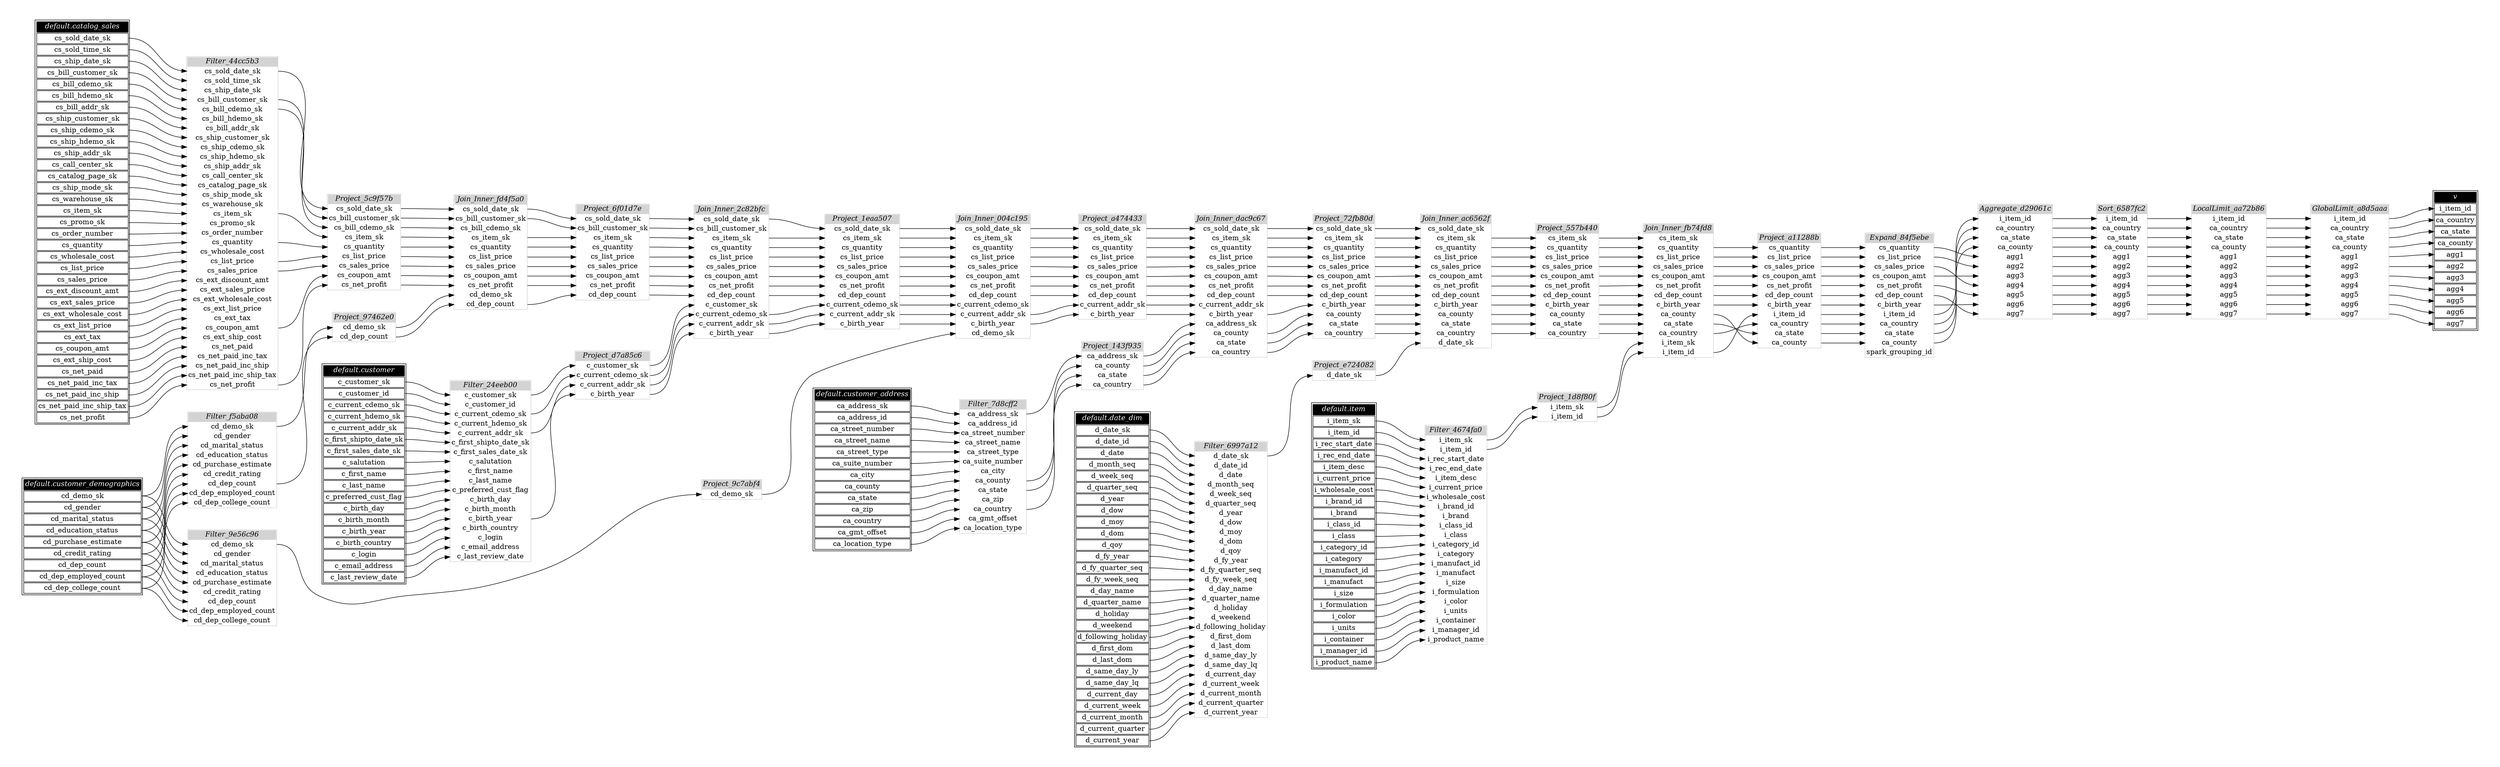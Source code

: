 // Automatically generated by TPCDSFlowTestSuite


digraph {
  graph [pad="0.5" nodesep="0.5" ranksep="1" fontname="Helvetica" rankdir=LR];
  node [shape=plaintext]

  
"Aggregate_d29061c" [label=<
<table color="lightgray" border="1" cellborder="0" cellspacing="0">
  <tr><td bgcolor="lightgray" port="nodeName"><i>Aggregate_d29061c</i></td></tr>
  <tr><td port="0">i_item_id</td></tr>
<tr><td port="1">ca_country</td></tr>
<tr><td port="2">ca_state</td></tr>
<tr><td port="3">ca_county</td></tr>
<tr><td port="4">agg1</td></tr>
<tr><td port="5">agg2</td></tr>
<tr><td port="6">agg3</td></tr>
<tr><td port="7">agg4</td></tr>
<tr><td port="8">agg5</td></tr>
<tr><td port="9">agg6</td></tr>
<tr><td port="10">agg7</td></tr>
</table>>];
     

"Expand_84f5ebe" [label=<
<table color="lightgray" border="1" cellborder="0" cellspacing="0">
  <tr><td bgcolor="lightgray" port="nodeName"><i>Expand_84f5ebe</i></td></tr>
  <tr><td port="0">cs_quantity</td></tr>
<tr><td port="1">cs_list_price</td></tr>
<tr><td port="2">cs_sales_price</td></tr>
<tr><td port="3">cs_coupon_amt</td></tr>
<tr><td port="4">cs_net_profit</td></tr>
<tr><td port="5">cd_dep_count</td></tr>
<tr><td port="6">c_birth_year</td></tr>
<tr><td port="7">i_item_id</td></tr>
<tr><td port="8">ca_country</td></tr>
<tr><td port="9">ca_state</td></tr>
<tr><td port="10">ca_county</td></tr>
<tr><td port="11">spark_grouping_id</td></tr>
</table>>];
     

"Filter_24eeb00" [label=<
<table color="lightgray" border="1" cellborder="0" cellspacing="0">
  <tr><td bgcolor="lightgray" port="nodeName"><i>Filter_24eeb00</i></td></tr>
  <tr><td port="0">c_customer_sk</td></tr>
<tr><td port="1">c_customer_id</td></tr>
<tr><td port="2">c_current_cdemo_sk</td></tr>
<tr><td port="3">c_current_hdemo_sk</td></tr>
<tr><td port="4">c_current_addr_sk</td></tr>
<tr><td port="5">c_first_shipto_date_sk</td></tr>
<tr><td port="6">c_first_sales_date_sk</td></tr>
<tr><td port="7">c_salutation</td></tr>
<tr><td port="8">c_first_name</td></tr>
<tr><td port="9">c_last_name</td></tr>
<tr><td port="10">c_preferred_cust_flag</td></tr>
<tr><td port="11">c_birth_day</td></tr>
<tr><td port="12">c_birth_month</td></tr>
<tr><td port="13">c_birth_year</td></tr>
<tr><td port="14">c_birth_country</td></tr>
<tr><td port="15">c_login</td></tr>
<tr><td port="16">c_email_address</td></tr>
<tr><td port="17">c_last_review_date</td></tr>
</table>>];
     

"Filter_44cc5b3" [label=<
<table color="lightgray" border="1" cellborder="0" cellspacing="0">
  <tr><td bgcolor="lightgray" port="nodeName"><i>Filter_44cc5b3</i></td></tr>
  <tr><td port="0">cs_sold_date_sk</td></tr>
<tr><td port="1">cs_sold_time_sk</td></tr>
<tr><td port="2">cs_ship_date_sk</td></tr>
<tr><td port="3">cs_bill_customer_sk</td></tr>
<tr><td port="4">cs_bill_cdemo_sk</td></tr>
<tr><td port="5">cs_bill_hdemo_sk</td></tr>
<tr><td port="6">cs_bill_addr_sk</td></tr>
<tr><td port="7">cs_ship_customer_sk</td></tr>
<tr><td port="8">cs_ship_cdemo_sk</td></tr>
<tr><td port="9">cs_ship_hdemo_sk</td></tr>
<tr><td port="10">cs_ship_addr_sk</td></tr>
<tr><td port="11">cs_call_center_sk</td></tr>
<tr><td port="12">cs_catalog_page_sk</td></tr>
<tr><td port="13">cs_ship_mode_sk</td></tr>
<tr><td port="14">cs_warehouse_sk</td></tr>
<tr><td port="15">cs_item_sk</td></tr>
<tr><td port="16">cs_promo_sk</td></tr>
<tr><td port="17">cs_order_number</td></tr>
<tr><td port="18">cs_quantity</td></tr>
<tr><td port="19">cs_wholesale_cost</td></tr>
<tr><td port="20">cs_list_price</td></tr>
<tr><td port="21">cs_sales_price</td></tr>
<tr><td port="22">cs_ext_discount_amt</td></tr>
<tr><td port="23">cs_ext_sales_price</td></tr>
<tr><td port="24">cs_ext_wholesale_cost</td></tr>
<tr><td port="25">cs_ext_list_price</td></tr>
<tr><td port="26">cs_ext_tax</td></tr>
<tr><td port="27">cs_coupon_amt</td></tr>
<tr><td port="28">cs_ext_ship_cost</td></tr>
<tr><td port="29">cs_net_paid</td></tr>
<tr><td port="30">cs_net_paid_inc_tax</td></tr>
<tr><td port="31">cs_net_paid_inc_ship</td></tr>
<tr><td port="32">cs_net_paid_inc_ship_tax</td></tr>
<tr><td port="33">cs_net_profit</td></tr>
</table>>];
     

"Filter_4674fa0" [label=<
<table color="lightgray" border="1" cellborder="0" cellspacing="0">
  <tr><td bgcolor="lightgray" port="nodeName"><i>Filter_4674fa0</i></td></tr>
  <tr><td port="0">i_item_sk</td></tr>
<tr><td port="1">i_item_id</td></tr>
<tr><td port="2">i_rec_start_date</td></tr>
<tr><td port="3">i_rec_end_date</td></tr>
<tr><td port="4">i_item_desc</td></tr>
<tr><td port="5">i_current_price</td></tr>
<tr><td port="6">i_wholesale_cost</td></tr>
<tr><td port="7">i_brand_id</td></tr>
<tr><td port="8">i_brand</td></tr>
<tr><td port="9">i_class_id</td></tr>
<tr><td port="10">i_class</td></tr>
<tr><td port="11">i_category_id</td></tr>
<tr><td port="12">i_category</td></tr>
<tr><td port="13">i_manufact_id</td></tr>
<tr><td port="14">i_manufact</td></tr>
<tr><td port="15">i_size</td></tr>
<tr><td port="16">i_formulation</td></tr>
<tr><td port="17">i_color</td></tr>
<tr><td port="18">i_units</td></tr>
<tr><td port="19">i_container</td></tr>
<tr><td port="20">i_manager_id</td></tr>
<tr><td port="21">i_product_name</td></tr>
</table>>];
     

"Filter_6997a12" [label=<
<table color="lightgray" border="1" cellborder="0" cellspacing="0">
  <tr><td bgcolor="lightgray" port="nodeName"><i>Filter_6997a12</i></td></tr>
  <tr><td port="0">d_date_sk</td></tr>
<tr><td port="1">d_date_id</td></tr>
<tr><td port="2">d_date</td></tr>
<tr><td port="3">d_month_seq</td></tr>
<tr><td port="4">d_week_seq</td></tr>
<tr><td port="5">d_quarter_seq</td></tr>
<tr><td port="6">d_year</td></tr>
<tr><td port="7">d_dow</td></tr>
<tr><td port="8">d_moy</td></tr>
<tr><td port="9">d_dom</td></tr>
<tr><td port="10">d_qoy</td></tr>
<tr><td port="11">d_fy_year</td></tr>
<tr><td port="12">d_fy_quarter_seq</td></tr>
<tr><td port="13">d_fy_week_seq</td></tr>
<tr><td port="14">d_day_name</td></tr>
<tr><td port="15">d_quarter_name</td></tr>
<tr><td port="16">d_holiday</td></tr>
<tr><td port="17">d_weekend</td></tr>
<tr><td port="18">d_following_holiday</td></tr>
<tr><td port="19">d_first_dom</td></tr>
<tr><td port="20">d_last_dom</td></tr>
<tr><td port="21">d_same_day_ly</td></tr>
<tr><td port="22">d_same_day_lq</td></tr>
<tr><td port="23">d_current_day</td></tr>
<tr><td port="24">d_current_week</td></tr>
<tr><td port="25">d_current_month</td></tr>
<tr><td port="26">d_current_quarter</td></tr>
<tr><td port="27">d_current_year</td></tr>
</table>>];
     

"Filter_7d8cff2" [label=<
<table color="lightgray" border="1" cellborder="0" cellspacing="0">
  <tr><td bgcolor="lightgray" port="nodeName"><i>Filter_7d8cff2</i></td></tr>
  <tr><td port="0">ca_address_sk</td></tr>
<tr><td port="1">ca_address_id</td></tr>
<tr><td port="2">ca_street_number</td></tr>
<tr><td port="3">ca_street_name</td></tr>
<tr><td port="4">ca_street_type</td></tr>
<tr><td port="5">ca_suite_number</td></tr>
<tr><td port="6">ca_city</td></tr>
<tr><td port="7">ca_county</td></tr>
<tr><td port="8">ca_state</td></tr>
<tr><td port="9">ca_zip</td></tr>
<tr><td port="10">ca_country</td></tr>
<tr><td port="11">ca_gmt_offset</td></tr>
<tr><td port="12">ca_location_type</td></tr>
</table>>];
     

"Filter_9e56c96" [label=<
<table color="lightgray" border="1" cellborder="0" cellspacing="0">
  <tr><td bgcolor="lightgray" port="nodeName"><i>Filter_9e56c96</i></td></tr>
  <tr><td port="0">cd_demo_sk</td></tr>
<tr><td port="1">cd_gender</td></tr>
<tr><td port="2">cd_marital_status</td></tr>
<tr><td port="3">cd_education_status</td></tr>
<tr><td port="4">cd_purchase_estimate</td></tr>
<tr><td port="5">cd_credit_rating</td></tr>
<tr><td port="6">cd_dep_count</td></tr>
<tr><td port="7">cd_dep_employed_count</td></tr>
<tr><td port="8">cd_dep_college_count</td></tr>
</table>>];
     

"Filter_f5aba08" [label=<
<table color="lightgray" border="1" cellborder="0" cellspacing="0">
  <tr><td bgcolor="lightgray" port="nodeName"><i>Filter_f5aba08</i></td></tr>
  <tr><td port="0">cd_demo_sk</td></tr>
<tr><td port="1">cd_gender</td></tr>
<tr><td port="2">cd_marital_status</td></tr>
<tr><td port="3">cd_education_status</td></tr>
<tr><td port="4">cd_purchase_estimate</td></tr>
<tr><td port="5">cd_credit_rating</td></tr>
<tr><td port="6">cd_dep_count</td></tr>
<tr><td port="7">cd_dep_employed_count</td></tr>
<tr><td port="8">cd_dep_college_count</td></tr>
</table>>];
     

"GlobalLimit_a8d5aaa" [label=<
<table color="lightgray" border="1" cellborder="0" cellspacing="0">
  <tr><td bgcolor="lightgray" port="nodeName"><i>GlobalLimit_a8d5aaa</i></td></tr>
  <tr><td port="0">i_item_id</td></tr>
<tr><td port="1">ca_country</td></tr>
<tr><td port="2">ca_state</td></tr>
<tr><td port="3">ca_county</td></tr>
<tr><td port="4">agg1</td></tr>
<tr><td port="5">agg2</td></tr>
<tr><td port="6">agg3</td></tr>
<tr><td port="7">agg4</td></tr>
<tr><td port="8">agg5</td></tr>
<tr><td port="9">agg6</td></tr>
<tr><td port="10">agg7</td></tr>
</table>>];
     

"Join_Inner_004c195" [label=<
<table color="lightgray" border="1" cellborder="0" cellspacing="0">
  <tr><td bgcolor="lightgray" port="nodeName"><i>Join_Inner_004c195</i></td></tr>
  <tr><td port="0">cs_sold_date_sk</td></tr>
<tr><td port="1">cs_item_sk</td></tr>
<tr><td port="2">cs_quantity</td></tr>
<tr><td port="3">cs_list_price</td></tr>
<tr><td port="4">cs_sales_price</td></tr>
<tr><td port="5">cs_coupon_amt</td></tr>
<tr><td port="6">cs_net_profit</td></tr>
<tr><td port="7">cd_dep_count</td></tr>
<tr><td port="8">c_current_cdemo_sk</td></tr>
<tr><td port="9">c_current_addr_sk</td></tr>
<tr><td port="10">c_birth_year</td></tr>
<tr><td port="11">cd_demo_sk</td></tr>
</table>>];
     

"Join_Inner_2c82bfc" [label=<
<table color="lightgray" border="1" cellborder="0" cellspacing="0">
  <tr><td bgcolor="lightgray" port="nodeName"><i>Join_Inner_2c82bfc</i></td></tr>
  <tr><td port="0">cs_sold_date_sk</td></tr>
<tr><td port="1">cs_bill_customer_sk</td></tr>
<tr><td port="2">cs_item_sk</td></tr>
<tr><td port="3">cs_quantity</td></tr>
<tr><td port="4">cs_list_price</td></tr>
<tr><td port="5">cs_sales_price</td></tr>
<tr><td port="6">cs_coupon_amt</td></tr>
<tr><td port="7">cs_net_profit</td></tr>
<tr><td port="8">cd_dep_count</td></tr>
<tr><td port="9">c_customer_sk</td></tr>
<tr><td port="10">c_current_cdemo_sk</td></tr>
<tr><td port="11">c_current_addr_sk</td></tr>
<tr><td port="12">c_birth_year</td></tr>
</table>>];
     

"Join_Inner_ac6562f" [label=<
<table color="lightgray" border="1" cellborder="0" cellspacing="0">
  <tr><td bgcolor="lightgray" port="nodeName"><i>Join_Inner_ac6562f</i></td></tr>
  <tr><td port="0">cs_sold_date_sk</td></tr>
<tr><td port="1">cs_item_sk</td></tr>
<tr><td port="2">cs_quantity</td></tr>
<tr><td port="3">cs_list_price</td></tr>
<tr><td port="4">cs_sales_price</td></tr>
<tr><td port="5">cs_coupon_amt</td></tr>
<tr><td port="6">cs_net_profit</td></tr>
<tr><td port="7">cd_dep_count</td></tr>
<tr><td port="8">c_birth_year</td></tr>
<tr><td port="9">ca_county</td></tr>
<tr><td port="10">ca_state</td></tr>
<tr><td port="11">ca_country</td></tr>
<tr><td port="12">d_date_sk</td></tr>
</table>>];
     

"Join_Inner_dac9c67" [label=<
<table color="lightgray" border="1" cellborder="0" cellspacing="0">
  <tr><td bgcolor="lightgray" port="nodeName"><i>Join_Inner_dac9c67</i></td></tr>
  <tr><td port="0">cs_sold_date_sk</td></tr>
<tr><td port="1">cs_item_sk</td></tr>
<tr><td port="2">cs_quantity</td></tr>
<tr><td port="3">cs_list_price</td></tr>
<tr><td port="4">cs_sales_price</td></tr>
<tr><td port="5">cs_coupon_amt</td></tr>
<tr><td port="6">cs_net_profit</td></tr>
<tr><td port="7">cd_dep_count</td></tr>
<tr><td port="8">c_current_addr_sk</td></tr>
<tr><td port="9">c_birth_year</td></tr>
<tr><td port="10">ca_address_sk</td></tr>
<tr><td port="11">ca_county</td></tr>
<tr><td port="12">ca_state</td></tr>
<tr><td port="13">ca_country</td></tr>
</table>>];
     

"Join_Inner_fb74fd8" [label=<
<table color="lightgray" border="1" cellborder="0" cellspacing="0">
  <tr><td bgcolor="lightgray" port="nodeName"><i>Join_Inner_fb74fd8</i></td></tr>
  <tr><td port="0">cs_item_sk</td></tr>
<tr><td port="1">cs_quantity</td></tr>
<tr><td port="2">cs_list_price</td></tr>
<tr><td port="3">cs_sales_price</td></tr>
<tr><td port="4">cs_coupon_amt</td></tr>
<tr><td port="5">cs_net_profit</td></tr>
<tr><td port="6">cd_dep_count</td></tr>
<tr><td port="7">c_birth_year</td></tr>
<tr><td port="8">ca_county</td></tr>
<tr><td port="9">ca_state</td></tr>
<tr><td port="10">ca_country</td></tr>
<tr><td port="11">i_item_sk</td></tr>
<tr><td port="12">i_item_id</td></tr>
</table>>];
     

"Join_Inner_fd4f5a0" [label=<
<table color="lightgray" border="1" cellborder="0" cellspacing="0">
  <tr><td bgcolor="lightgray" port="nodeName"><i>Join_Inner_fd4f5a0</i></td></tr>
  <tr><td port="0">cs_sold_date_sk</td></tr>
<tr><td port="1">cs_bill_customer_sk</td></tr>
<tr><td port="2">cs_bill_cdemo_sk</td></tr>
<tr><td port="3">cs_item_sk</td></tr>
<tr><td port="4">cs_quantity</td></tr>
<tr><td port="5">cs_list_price</td></tr>
<tr><td port="6">cs_sales_price</td></tr>
<tr><td port="7">cs_coupon_amt</td></tr>
<tr><td port="8">cs_net_profit</td></tr>
<tr><td port="9">cd_demo_sk</td></tr>
<tr><td port="10">cd_dep_count</td></tr>
</table>>];
     

"LocalLimit_aa72b86" [label=<
<table color="lightgray" border="1" cellborder="0" cellspacing="0">
  <tr><td bgcolor="lightgray" port="nodeName"><i>LocalLimit_aa72b86</i></td></tr>
  <tr><td port="0">i_item_id</td></tr>
<tr><td port="1">ca_country</td></tr>
<tr><td port="2">ca_state</td></tr>
<tr><td port="3">ca_county</td></tr>
<tr><td port="4">agg1</td></tr>
<tr><td port="5">agg2</td></tr>
<tr><td port="6">agg3</td></tr>
<tr><td port="7">agg4</td></tr>
<tr><td port="8">agg5</td></tr>
<tr><td port="9">agg6</td></tr>
<tr><td port="10">agg7</td></tr>
</table>>];
     

"Project_143f935" [label=<
<table color="lightgray" border="1" cellborder="0" cellspacing="0">
  <tr><td bgcolor="lightgray" port="nodeName"><i>Project_143f935</i></td></tr>
  <tr><td port="0">ca_address_sk</td></tr>
<tr><td port="1">ca_county</td></tr>
<tr><td port="2">ca_state</td></tr>
<tr><td port="3">ca_country</td></tr>
</table>>];
     

"Project_1d8f80f" [label=<
<table color="lightgray" border="1" cellborder="0" cellspacing="0">
  <tr><td bgcolor="lightgray" port="nodeName"><i>Project_1d8f80f</i></td></tr>
  <tr><td port="0">i_item_sk</td></tr>
<tr><td port="1">i_item_id</td></tr>
</table>>];
     

"Project_1eaa507" [label=<
<table color="lightgray" border="1" cellborder="0" cellspacing="0">
  <tr><td bgcolor="lightgray" port="nodeName"><i>Project_1eaa507</i></td></tr>
  <tr><td port="0">cs_sold_date_sk</td></tr>
<tr><td port="1">cs_item_sk</td></tr>
<tr><td port="2">cs_quantity</td></tr>
<tr><td port="3">cs_list_price</td></tr>
<tr><td port="4">cs_sales_price</td></tr>
<tr><td port="5">cs_coupon_amt</td></tr>
<tr><td port="6">cs_net_profit</td></tr>
<tr><td port="7">cd_dep_count</td></tr>
<tr><td port="8">c_current_cdemo_sk</td></tr>
<tr><td port="9">c_current_addr_sk</td></tr>
<tr><td port="10">c_birth_year</td></tr>
</table>>];
     

"Project_557b440" [label=<
<table color="lightgray" border="1" cellborder="0" cellspacing="0">
  <tr><td bgcolor="lightgray" port="nodeName"><i>Project_557b440</i></td></tr>
  <tr><td port="0">cs_item_sk</td></tr>
<tr><td port="1">cs_quantity</td></tr>
<tr><td port="2">cs_list_price</td></tr>
<tr><td port="3">cs_sales_price</td></tr>
<tr><td port="4">cs_coupon_amt</td></tr>
<tr><td port="5">cs_net_profit</td></tr>
<tr><td port="6">cd_dep_count</td></tr>
<tr><td port="7">c_birth_year</td></tr>
<tr><td port="8">ca_county</td></tr>
<tr><td port="9">ca_state</td></tr>
<tr><td port="10">ca_country</td></tr>
</table>>];
     

"Project_5c9f57b" [label=<
<table color="lightgray" border="1" cellborder="0" cellspacing="0">
  <tr><td bgcolor="lightgray" port="nodeName"><i>Project_5c9f57b</i></td></tr>
  <tr><td port="0">cs_sold_date_sk</td></tr>
<tr><td port="1">cs_bill_customer_sk</td></tr>
<tr><td port="2">cs_bill_cdemo_sk</td></tr>
<tr><td port="3">cs_item_sk</td></tr>
<tr><td port="4">cs_quantity</td></tr>
<tr><td port="5">cs_list_price</td></tr>
<tr><td port="6">cs_sales_price</td></tr>
<tr><td port="7">cs_coupon_amt</td></tr>
<tr><td port="8">cs_net_profit</td></tr>
</table>>];
     

"Project_6f01d7e" [label=<
<table color="lightgray" border="1" cellborder="0" cellspacing="0">
  <tr><td bgcolor="lightgray" port="nodeName"><i>Project_6f01d7e</i></td></tr>
  <tr><td port="0">cs_sold_date_sk</td></tr>
<tr><td port="1">cs_bill_customer_sk</td></tr>
<tr><td port="2">cs_item_sk</td></tr>
<tr><td port="3">cs_quantity</td></tr>
<tr><td port="4">cs_list_price</td></tr>
<tr><td port="5">cs_sales_price</td></tr>
<tr><td port="6">cs_coupon_amt</td></tr>
<tr><td port="7">cs_net_profit</td></tr>
<tr><td port="8">cd_dep_count</td></tr>
</table>>];
     

"Project_72fb80d" [label=<
<table color="lightgray" border="1" cellborder="0" cellspacing="0">
  <tr><td bgcolor="lightgray" port="nodeName"><i>Project_72fb80d</i></td></tr>
  <tr><td port="0">cs_sold_date_sk</td></tr>
<tr><td port="1">cs_item_sk</td></tr>
<tr><td port="2">cs_quantity</td></tr>
<tr><td port="3">cs_list_price</td></tr>
<tr><td port="4">cs_sales_price</td></tr>
<tr><td port="5">cs_coupon_amt</td></tr>
<tr><td port="6">cs_net_profit</td></tr>
<tr><td port="7">cd_dep_count</td></tr>
<tr><td port="8">c_birth_year</td></tr>
<tr><td port="9">ca_county</td></tr>
<tr><td port="10">ca_state</td></tr>
<tr><td port="11">ca_country</td></tr>
</table>>];
     

"Project_97462e0" [label=<
<table color="lightgray" border="1" cellborder="0" cellspacing="0">
  <tr><td bgcolor="lightgray" port="nodeName"><i>Project_97462e0</i></td></tr>
  <tr><td port="0">cd_demo_sk</td></tr>
<tr><td port="1">cd_dep_count</td></tr>
</table>>];
     

"Project_9c7abf4" [label=<
<table color="lightgray" border="1" cellborder="0" cellspacing="0">
  <tr><td bgcolor="lightgray" port="nodeName"><i>Project_9c7abf4</i></td></tr>
  <tr><td port="0">cd_demo_sk</td></tr>
</table>>];
     

"Project_a11288b" [label=<
<table color="lightgray" border="1" cellborder="0" cellspacing="0">
  <tr><td bgcolor="lightgray" port="nodeName"><i>Project_a11288b</i></td></tr>
  <tr><td port="0">cs_quantity</td></tr>
<tr><td port="1">cs_list_price</td></tr>
<tr><td port="2">cs_sales_price</td></tr>
<tr><td port="3">cs_coupon_amt</td></tr>
<tr><td port="4">cs_net_profit</td></tr>
<tr><td port="5">cd_dep_count</td></tr>
<tr><td port="6">c_birth_year</td></tr>
<tr><td port="7">i_item_id</td></tr>
<tr><td port="8">ca_country</td></tr>
<tr><td port="9">ca_state</td></tr>
<tr><td port="10">ca_county</td></tr>
</table>>];
     

"Project_a474433" [label=<
<table color="lightgray" border="1" cellborder="0" cellspacing="0">
  <tr><td bgcolor="lightgray" port="nodeName"><i>Project_a474433</i></td></tr>
  <tr><td port="0">cs_sold_date_sk</td></tr>
<tr><td port="1">cs_item_sk</td></tr>
<tr><td port="2">cs_quantity</td></tr>
<tr><td port="3">cs_list_price</td></tr>
<tr><td port="4">cs_sales_price</td></tr>
<tr><td port="5">cs_coupon_amt</td></tr>
<tr><td port="6">cs_net_profit</td></tr>
<tr><td port="7">cd_dep_count</td></tr>
<tr><td port="8">c_current_addr_sk</td></tr>
<tr><td port="9">c_birth_year</td></tr>
</table>>];
     

"Project_d7a85c6" [label=<
<table color="lightgray" border="1" cellborder="0" cellspacing="0">
  <tr><td bgcolor="lightgray" port="nodeName"><i>Project_d7a85c6</i></td></tr>
  <tr><td port="0">c_customer_sk</td></tr>
<tr><td port="1">c_current_cdemo_sk</td></tr>
<tr><td port="2">c_current_addr_sk</td></tr>
<tr><td port="3">c_birth_year</td></tr>
</table>>];
     

"Project_e724082" [label=<
<table color="lightgray" border="1" cellborder="0" cellspacing="0">
  <tr><td bgcolor="lightgray" port="nodeName"><i>Project_e724082</i></td></tr>
  <tr><td port="0">d_date_sk</td></tr>
</table>>];
     

"Sort_6587fc2" [label=<
<table color="lightgray" border="1" cellborder="0" cellspacing="0">
  <tr><td bgcolor="lightgray" port="nodeName"><i>Sort_6587fc2</i></td></tr>
  <tr><td port="0">i_item_id</td></tr>
<tr><td port="1">ca_country</td></tr>
<tr><td port="2">ca_state</td></tr>
<tr><td port="3">ca_county</td></tr>
<tr><td port="4">agg1</td></tr>
<tr><td port="5">agg2</td></tr>
<tr><td port="6">agg3</td></tr>
<tr><td port="7">agg4</td></tr>
<tr><td port="8">agg5</td></tr>
<tr><td port="9">agg6</td></tr>
<tr><td port="10">agg7</td></tr>
</table>>];
     

"default.catalog_sales" [color="black" label=<
<table>
  <tr><td bgcolor="black" port="nodeName"><i><font color="white">default.catalog_sales</font></i></td></tr>
  <tr><td port="0">cs_sold_date_sk</td></tr>
<tr><td port="1">cs_sold_time_sk</td></tr>
<tr><td port="2">cs_ship_date_sk</td></tr>
<tr><td port="3">cs_bill_customer_sk</td></tr>
<tr><td port="4">cs_bill_cdemo_sk</td></tr>
<tr><td port="5">cs_bill_hdemo_sk</td></tr>
<tr><td port="6">cs_bill_addr_sk</td></tr>
<tr><td port="7">cs_ship_customer_sk</td></tr>
<tr><td port="8">cs_ship_cdemo_sk</td></tr>
<tr><td port="9">cs_ship_hdemo_sk</td></tr>
<tr><td port="10">cs_ship_addr_sk</td></tr>
<tr><td port="11">cs_call_center_sk</td></tr>
<tr><td port="12">cs_catalog_page_sk</td></tr>
<tr><td port="13">cs_ship_mode_sk</td></tr>
<tr><td port="14">cs_warehouse_sk</td></tr>
<tr><td port="15">cs_item_sk</td></tr>
<tr><td port="16">cs_promo_sk</td></tr>
<tr><td port="17">cs_order_number</td></tr>
<tr><td port="18">cs_quantity</td></tr>
<tr><td port="19">cs_wholesale_cost</td></tr>
<tr><td port="20">cs_list_price</td></tr>
<tr><td port="21">cs_sales_price</td></tr>
<tr><td port="22">cs_ext_discount_amt</td></tr>
<tr><td port="23">cs_ext_sales_price</td></tr>
<tr><td port="24">cs_ext_wholesale_cost</td></tr>
<tr><td port="25">cs_ext_list_price</td></tr>
<tr><td port="26">cs_ext_tax</td></tr>
<tr><td port="27">cs_coupon_amt</td></tr>
<tr><td port="28">cs_ext_ship_cost</td></tr>
<tr><td port="29">cs_net_paid</td></tr>
<tr><td port="30">cs_net_paid_inc_tax</td></tr>
<tr><td port="31">cs_net_paid_inc_ship</td></tr>
<tr><td port="32">cs_net_paid_inc_ship_tax</td></tr>
<tr><td port="33">cs_net_profit</td></tr>
</table>>];
     

"default.customer" [color="black" label=<
<table>
  <tr><td bgcolor="black" port="nodeName"><i><font color="white">default.customer</font></i></td></tr>
  <tr><td port="0">c_customer_sk</td></tr>
<tr><td port="1">c_customer_id</td></tr>
<tr><td port="2">c_current_cdemo_sk</td></tr>
<tr><td port="3">c_current_hdemo_sk</td></tr>
<tr><td port="4">c_current_addr_sk</td></tr>
<tr><td port="5">c_first_shipto_date_sk</td></tr>
<tr><td port="6">c_first_sales_date_sk</td></tr>
<tr><td port="7">c_salutation</td></tr>
<tr><td port="8">c_first_name</td></tr>
<tr><td port="9">c_last_name</td></tr>
<tr><td port="10">c_preferred_cust_flag</td></tr>
<tr><td port="11">c_birth_day</td></tr>
<tr><td port="12">c_birth_month</td></tr>
<tr><td port="13">c_birth_year</td></tr>
<tr><td port="14">c_birth_country</td></tr>
<tr><td port="15">c_login</td></tr>
<tr><td port="16">c_email_address</td></tr>
<tr><td port="17">c_last_review_date</td></tr>
</table>>];
     

"default.customer_address" [color="black" label=<
<table>
  <tr><td bgcolor="black" port="nodeName"><i><font color="white">default.customer_address</font></i></td></tr>
  <tr><td port="0">ca_address_sk</td></tr>
<tr><td port="1">ca_address_id</td></tr>
<tr><td port="2">ca_street_number</td></tr>
<tr><td port="3">ca_street_name</td></tr>
<tr><td port="4">ca_street_type</td></tr>
<tr><td port="5">ca_suite_number</td></tr>
<tr><td port="6">ca_city</td></tr>
<tr><td port="7">ca_county</td></tr>
<tr><td port="8">ca_state</td></tr>
<tr><td port="9">ca_zip</td></tr>
<tr><td port="10">ca_country</td></tr>
<tr><td port="11">ca_gmt_offset</td></tr>
<tr><td port="12">ca_location_type</td></tr>
</table>>];
     

"default.customer_demographics" [color="black" label=<
<table>
  <tr><td bgcolor="black" port="nodeName"><i><font color="white">default.customer_demographics</font></i></td></tr>
  <tr><td port="0">cd_demo_sk</td></tr>
<tr><td port="1">cd_gender</td></tr>
<tr><td port="2">cd_marital_status</td></tr>
<tr><td port="3">cd_education_status</td></tr>
<tr><td port="4">cd_purchase_estimate</td></tr>
<tr><td port="5">cd_credit_rating</td></tr>
<tr><td port="6">cd_dep_count</td></tr>
<tr><td port="7">cd_dep_employed_count</td></tr>
<tr><td port="8">cd_dep_college_count</td></tr>
</table>>];
     

"default.date_dim" [color="black" label=<
<table>
  <tr><td bgcolor="black" port="nodeName"><i><font color="white">default.date_dim</font></i></td></tr>
  <tr><td port="0">d_date_sk</td></tr>
<tr><td port="1">d_date_id</td></tr>
<tr><td port="2">d_date</td></tr>
<tr><td port="3">d_month_seq</td></tr>
<tr><td port="4">d_week_seq</td></tr>
<tr><td port="5">d_quarter_seq</td></tr>
<tr><td port="6">d_year</td></tr>
<tr><td port="7">d_dow</td></tr>
<tr><td port="8">d_moy</td></tr>
<tr><td port="9">d_dom</td></tr>
<tr><td port="10">d_qoy</td></tr>
<tr><td port="11">d_fy_year</td></tr>
<tr><td port="12">d_fy_quarter_seq</td></tr>
<tr><td port="13">d_fy_week_seq</td></tr>
<tr><td port="14">d_day_name</td></tr>
<tr><td port="15">d_quarter_name</td></tr>
<tr><td port="16">d_holiday</td></tr>
<tr><td port="17">d_weekend</td></tr>
<tr><td port="18">d_following_holiday</td></tr>
<tr><td port="19">d_first_dom</td></tr>
<tr><td port="20">d_last_dom</td></tr>
<tr><td port="21">d_same_day_ly</td></tr>
<tr><td port="22">d_same_day_lq</td></tr>
<tr><td port="23">d_current_day</td></tr>
<tr><td port="24">d_current_week</td></tr>
<tr><td port="25">d_current_month</td></tr>
<tr><td port="26">d_current_quarter</td></tr>
<tr><td port="27">d_current_year</td></tr>
</table>>];
     

"default.item" [color="black" label=<
<table>
  <tr><td bgcolor="black" port="nodeName"><i><font color="white">default.item</font></i></td></tr>
  <tr><td port="0">i_item_sk</td></tr>
<tr><td port="1">i_item_id</td></tr>
<tr><td port="2">i_rec_start_date</td></tr>
<tr><td port="3">i_rec_end_date</td></tr>
<tr><td port="4">i_item_desc</td></tr>
<tr><td port="5">i_current_price</td></tr>
<tr><td port="6">i_wholesale_cost</td></tr>
<tr><td port="7">i_brand_id</td></tr>
<tr><td port="8">i_brand</td></tr>
<tr><td port="9">i_class_id</td></tr>
<tr><td port="10">i_class</td></tr>
<tr><td port="11">i_category_id</td></tr>
<tr><td port="12">i_category</td></tr>
<tr><td port="13">i_manufact_id</td></tr>
<tr><td port="14">i_manufact</td></tr>
<tr><td port="15">i_size</td></tr>
<tr><td port="16">i_formulation</td></tr>
<tr><td port="17">i_color</td></tr>
<tr><td port="18">i_units</td></tr>
<tr><td port="19">i_container</td></tr>
<tr><td port="20">i_manager_id</td></tr>
<tr><td port="21">i_product_name</td></tr>
</table>>];
     

"v" [color="black" label=<
<table>
  <tr><td bgcolor="black" port="nodeName"><i><font color="white">v</font></i></td></tr>
  <tr><td port="0">i_item_id</td></tr>
<tr><td port="1">ca_country</td></tr>
<tr><td port="2">ca_state</td></tr>
<tr><td port="3">ca_county</td></tr>
<tr><td port="4">agg1</td></tr>
<tr><td port="5">agg2</td></tr>
<tr><td port="6">agg3</td></tr>
<tr><td port="7">agg4</td></tr>
<tr><td port="8">agg5</td></tr>
<tr><td port="9">agg6</td></tr>
<tr><td port="10">agg7</td></tr>
</table>>];
     
  "Aggregate_d29061c":0 -> "Sort_6587fc2":0;
"Aggregate_d29061c":1 -> "Sort_6587fc2":1;
"Aggregate_d29061c":10 -> "Sort_6587fc2":10;
"Aggregate_d29061c":2 -> "Sort_6587fc2":2;
"Aggregate_d29061c":3 -> "Sort_6587fc2":3;
"Aggregate_d29061c":4 -> "Sort_6587fc2":4;
"Aggregate_d29061c":5 -> "Sort_6587fc2":5;
"Aggregate_d29061c":6 -> "Sort_6587fc2":6;
"Aggregate_d29061c":7 -> "Sort_6587fc2":7;
"Aggregate_d29061c":8 -> "Sort_6587fc2":8;
"Aggregate_d29061c":9 -> "Sort_6587fc2":9;
"Expand_84f5ebe":0 -> "Aggregate_d29061c":4;
"Expand_84f5ebe":1 -> "Aggregate_d29061c":5;
"Expand_84f5ebe":10 -> "Aggregate_d29061c":3;
"Expand_84f5ebe":2 -> "Aggregate_d29061c":7;
"Expand_84f5ebe":3 -> "Aggregate_d29061c":6;
"Expand_84f5ebe":4 -> "Aggregate_d29061c":8;
"Expand_84f5ebe":5 -> "Aggregate_d29061c":10;
"Expand_84f5ebe":6 -> "Aggregate_d29061c":9;
"Expand_84f5ebe":7 -> "Aggregate_d29061c":0;
"Expand_84f5ebe":8 -> "Aggregate_d29061c":1;
"Expand_84f5ebe":9 -> "Aggregate_d29061c":2;
"Filter_24eeb00":0 -> "Project_d7a85c6":0;
"Filter_24eeb00":13 -> "Project_d7a85c6":3;
"Filter_24eeb00":2 -> "Project_d7a85c6":1;
"Filter_24eeb00":4 -> "Project_d7a85c6":2;
"Filter_44cc5b3":0 -> "Project_5c9f57b":0;
"Filter_44cc5b3":15 -> "Project_5c9f57b":3;
"Filter_44cc5b3":18 -> "Project_5c9f57b":4;
"Filter_44cc5b3":20 -> "Project_5c9f57b":5;
"Filter_44cc5b3":21 -> "Project_5c9f57b":6;
"Filter_44cc5b3":27 -> "Project_5c9f57b":7;
"Filter_44cc5b3":3 -> "Project_5c9f57b":1;
"Filter_44cc5b3":33 -> "Project_5c9f57b":8;
"Filter_44cc5b3":4 -> "Project_5c9f57b":2;
"Filter_4674fa0":0 -> "Project_1d8f80f":0;
"Filter_4674fa0":1 -> "Project_1d8f80f":1;
"Filter_6997a12":0 -> "Project_e724082":0;
"Filter_7d8cff2":0 -> "Project_143f935":0;
"Filter_7d8cff2":10 -> "Project_143f935":3;
"Filter_7d8cff2":7 -> "Project_143f935":1;
"Filter_7d8cff2":8 -> "Project_143f935":2;
"Filter_9e56c96":0 -> "Project_9c7abf4":0;
"Filter_f5aba08":0 -> "Project_97462e0":0;
"Filter_f5aba08":6 -> "Project_97462e0":1;
"GlobalLimit_a8d5aaa":0 -> "v":0;
"GlobalLimit_a8d5aaa":1 -> "v":1;
"GlobalLimit_a8d5aaa":10 -> "v":10;
"GlobalLimit_a8d5aaa":2 -> "v":2;
"GlobalLimit_a8d5aaa":3 -> "v":3;
"GlobalLimit_a8d5aaa":4 -> "v":4;
"GlobalLimit_a8d5aaa":5 -> "v":5;
"GlobalLimit_a8d5aaa":6 -> "v":6;
"GlobalLimit_a8d5aaa":7 -> "v":7;
"GlobalLimit_a8d5aaa":8 -> "v":8;
"GlobalLimit_a8d5aaa":9 -> "v":9;
"Join_Inner_004c195":0 -> "Project_a474433":0;
"Join_Inner_004c195":1 -> "Project_a474433":1;
"Join_Inner_004c195":10 -> "Project_a474433":9;
"Join_Inner_004c195":2 -> "Project_a474433":2;
"Join_Inner_004c195":3 -> "Project_a474433":3;
"Join_Inner_004c195":4 -> "Project_a474433":4;
"Join_Inner_004c195":5 -> "Project_a474433":5;
"Join_Inner_004c195":6 -> "Project_a474433":6;
"Join_Inner_004c195":7 -> "Project_a474433":7;
"Join_Inner_004c195":9 -> "Project_a474433":8;
"Join_Inner_2c82bfc":0 -> "Project_1eaa507":0;
"Join_Inner_2c82bfc":10 -> "Project_1eaa507":8;
"Join_Inner_2c82bfc":11 -> "Project_1eaa507":9;
"Join_Inner_2c82bfc":12 -> "Project_1eaa507":10;
"Join_Inner_2c82bfc":2 -> "Project_1eaa507":1;
"Join_Inner_2c82bfc":3 -> "Project_1eaa507":2;
"Join_Inner_2c82bfc":4 -> "Project_1eaa507":3;
"Join_Inner_2c82bfc":5 -> "Project_1eaa507":4;
"Join_Inner_2c82bfc":6 -> "Project_1eaa507":5;
"Join_Inner_2c82bfc":7 -> "Project_1eaa507":6;
"Join_Inner_2c82bfc":8 -> "Project_1eaa507":7;
"Join_Inner_ac6562f":1 -> "Project_557b440":0;
"Join_Inner_ac6562f":10 -> "Project_557b440":9;
"Join_Inner_ac6562f":11 -> "Project_557b440":10;
"Join_Inner_ac6562f":2 -> "Project_557b440":1;
"Join_Inner_ac6562f":3 -> "Project_557b440":2;
"Join_Inner_ac6562f":4 -> "Project_557b440":3;
"Join_Inner_ac6562f":5 -> "Project_557b440":4;
"Join_Inner_ac6562f":6 -> "Project_557b440":5;
"Join_Inner_ac6562f":7 -> "Project_557b440":6;
"Join_Inner_ac6562f":8 -> "Project_557b440":7;
"Join_Inner_ac6562f":9 -> "Project_557b440":8;
"Join_Inner_dac9c67":0 -> "Project_72fb80d":0;
"Join_Inner_dac9c67":1 -> "Project_72fb80d":1;
"Join_Inner_dac9c67":11 -> "Project_72fb80d":9;
"Join_Inner_dac9c67":12 -> "Project_72fb80d":10;
"Join_Inner_dac9c67":13 -> "Project_72fb80d":11;
"Join_Inner_dac9c67":2 -> "Project_72fb80d":2;
"Join_Inner_dac9c67":3 -> "Project_72fb80d":3;
"Join_Inner_dac9c67":4 -> "Project_72fb80d":4;
"Join_Inner_dac9c67":5 -> "Project_72fb80d":5;
"Join_Inner_dac9c67":6 -> "Project_72fb80d":6;
"Join_Inner_dac9c67":7 -> "Project_72fb80d":7;
"Join_Inner_dac9c67":9 -> "Project_72fb80d":8;
"Join_Inner_fb74fd8":1 -> "Project_a11288b":0;
"Join_Inner_fb74fd8":10 -> "Project_a11288b":8;
"Join_Inner_fb74fd8":12 -> "Project_a11288b":7;
"Join_Inner_fb74fd8":2 -> "Project_a11288b":1;
"Join_Inner_fb74fd8":3 -> "Project_a11288b":2;
"Join_Inner_fb74fd8":4 -> "Project_a11288b":3;
"Join_Inner_fb74fd8":5 -> "Project_a11288b":4;
"Join_Inner_fb74fd8":6 -> "Project_a11288b":5;
"Join_Inner_fb74fd8":7 -> "Project_a11288b":6;
"Join_Inner_fb74fd8":8 -> "Project_a11288b":10;
"Join_Inner_fb74fd8":9 -> "Project_a11288b":9;
"Join_Inner_fd4f5a0":0 -> "Project_6f01d7e":0;
"Join_Inner_fd4f5a0":1 -> "Project_6f01d7e":1;
"Join_Inner_fd4f5a0":10 -> "Project_6f01d7e":8;
"Join_Inner_fd4f5a0":3 -> "Project_6f01d7e":2;
"Join_Inner_fd4f5a0":4 -> "Project_6f01d7e":3;
"Join_Inner_fd4f5a0":5 -> "Project_6f01d7e":4;
"Join_Inner_fd4f5a0":6 -> "Project_6f01d7e":5;
"Join_Inner_fd4f5a0":7 -> "Project_6f01d7e":6;
"Join_Inner_fd4f5a0":8 -> "Project_6f01d7e":7;
"LocalLimit_aa72b86":0 -> "GlobalLimit_a8d5aaa":0;
"LocalLimit_aa72b86":1 -> "GlobalLimit_a8d5aaa":1;
"LocalLimit_aa72b86":10 -> "GlobalLimit_a8d5aaa":10;
"LocalLimit_aa72b86":2 -> "GlobalLimit_a8d5aaa":2;
"LocalLimit_aa72b86":3 -> "GlobalLimit_a8d5aaa":3;
"LocalLimit_aa72b86":4 -> "GlobalLimit_a8d5aaa":4;
"LocalLimit_aa72b86":5 -> "GlobalLimit_a8d5aaa":5;
"LocalLimit_aa72b86":6 -> "GlobalLimit_a8d5aaa":6;
"LocalLimit_aa72b86":7 -> "GlobalLimit_a8d5aaa":7;
"LocalLimit_aa72b86":8 -> "GlobalLimit_a8d5aaa":8;
"LocalLimit_aa72b86":9 -> "GlobalLimit_a8d5aaa":9;
"Project_143f935":0 -> "Join_Inner_dac9c67":10;
"Project_143f935":1 -> "Join_Inner_dac9c67":11;
"Project_143f935":2 -> "Join_Inner_dac9c67":12;
"Project_143f935":3 -> "Join_Inner_dac9c67":13;
"Project_1d8f80f":0 -> "Join_Inner_fb74fd8":11;
"Project_1d8f80f":1 -> "Join_Inner_fb74fd8":12;
"Project_1eaa507":0 -> "Join_Inner_004c195":0;
"Project_1eaa507":1 -> "Join_Inner_004c195":1;
"Project_1eaa507":10 -> "Join_Inner_004c195":10;
"Project_1eaa507":2 -> "Join_Inner_004c195":2;
"Project_1eaa507":3 -> "Join_Inner_004c195":3;
"Project_1eaa507":4 -> "Join_Inner_004c195":4;
"Project_1eaa507":5 -> "Join_Inner_004c195":5;
"Project_1eaa507":6 -> "Join_Inner_004c195":6;
"Project_1eaa507":7 -> "Join_Inner_004c195":7;
"Project_1eaa507":8 -> "Join_Inner_004c195":8;
"Project_1eaa507":9 -> "Join_Inner_004c195":9;
"Project_557b440":0 -> "Join_Inner_fb74fd8":0;
"Project_557b440":1 -> "Join_Inner_fb74fd8":1;
"Project_557b440":10 -> "Join_Inner_fb74fd8":10;
"Project_557b440":2 -> "Join_Inner_fb74fd8":2;
"Project_557b440":3 -> "Join_Inner_fb74fd8":3;
"Project_557b440":4 -> "Join_Inner_fb74fd8":4;
"Project_557b440":5 -> "Join_Inner_fb74fd8":5;
"Project_557b440":6 -> "Join_Inner_fb74fd8":6;
"Project_557b440":7 -> "Join_Inner_fb74fd8":7;
"Project_557b440":8 -> "Join_Inner_fb74fd8":8;
"Project_557b440":9 -> "Join_Inner_fb74fd8":9;
"Project_5c9f57b":0 -> "Join_Inner_fd4f5a0":0;
"Project_5c9f57b":1 -> "Join_Inner_fd4f5a0":1;
"Project_5c9f57b":2 -> "Join_Inner_fd4f5a0":2;
"Project_5c9f57b":3 -> "Join_Inner_fd4f5a0":3;
"Project_5c9f57b":4 -> "Join_Inner_fd4f5a0":4;
"Project_5c9f57b":5 -> "Join_Inner_fd4f5a0":5;
"Project_5c9f57b":6 -> "Join_Inner_fd4f5a0":6;
"Project_5c9f57b":7 -> "Join_Inner_fd4f5a0":7;
"Project_5c9f57b":8 -> "Join_Inner_fd4f5a0":8;
"Project_6f01d7e":0 -> "Join_Inner_2c82bfc":0;
"Project_6f01d7e":1 -> "Join_Inner_2c82bfc":1;
"Project_6f01d7e":2 -> "Join_Inner_2c82bfc":2;
"Project_6f01d7e":3 -> "Join_Inner_2c82bfc":3;
"Project_6f01d7e":4 -> "Join_Inner_2c82bfc":4;
"Project_6f01d7e":5 -> "Join_Inner_2c82bfc":5;
"Project_6f01d7e":6 -> "Join_Inner_2c82bfc":6;
"Project_6f01d7e":7 -> "Join_Inner_2c82bfc":7;
"Project_6f01d7e":8 -> "Join_Inner_2c82bfc":8;
"Project_72fb80d":0 -> "Join_Inner_ac6562f":0;
"Project_72fb80d":1 -> "Join_Inner_ac6562f":1;
"Project_72fb80d":10 -> "Join_Inner_ac6562f":10;
"Project_72fb80d":11 -> "Join_Inner_ac6562f":11;
"Project_72fb80d":2 -> "Join_Inner_ac6562f":2;
"Project_72fb80d":3 -> "Join_Inner_ac6562f":3;
"Project_72fb80d":4 -> "Join_Inner_ac6562f":4;
"Project_72fb80d":5 -> "Join_Inner_ac6562f":5;
"Project_72fb80d":6 -> "Join_Inner_ac6562f":6;
"Project_72fb80d":7 -> "Join_Inner_ac6562f":7;
"Project_72fb80d":8 -> "Join_Inner_ac6562f":8;
"Project_72fb80d":9 -> "Join_Inner_ac6562f":9;
"Project_97462e0":0 -> "Join_Inner_fd4f5a0":9;
"Project_97462e0":1 -> "Join_Inner_fd4f5a0":10;
"Project_9c7abf4":0 -> "Join_Inner_004c195":11;
"Project_a11288b":0 -> "Expand_84f5ebe":0;
"Project_a11288b":1 -> "Expand_84f5ebe":1;
"Project_a11288b":10 -> "Expand_84f5ebe":10;
"Project_a11288b":2 -> "Expand_84f5ebe":2;
"Project_a11288b":3 -> "Expand_84f5ebe":3;
"Project_a11288b":4 -> "Expand_84f5ebe":4;
"Project_a11288b":5 -> "Expand_84f5ebe":5;
"Project_a11288b":6 -> "Expand_84f5ebe":6;
"Project_a11288b":7 -> "Expand_84f5ebe":7;
"Project_a11288b":8 -> "Expand_84f5ebe":8;
"Project_a11288b":9 -> "Expand_84f5ebe":9;
"Project_a474433":0 -> "Join_Inner_dac9c67":0;
"Project_a474433":1 -> "Join_Inner_dac9c67":1;
"Project_a474433":2 -> "Join_Inner_dac9c67":2;
"Project_a474433":3 -> "Join_Inner_dac9c67":3;
"Project_a474433":4 -> "Join_Inner_dac9c67":4;
"Project_a474433":5 -> "Join_Inner_dac9c67":5;
"Project_a474433":6 -> "Join_Inner_dac9c67":6;
"Project_a474433":7 -> "Join_Inner_dac9c67":7;
"Project_a474433":8 -> "Join_Inner_dac9c67":8;
"Project_a474433":9 -> "Join_Inner_dac9c67":9;
"Project_d7a85c6":0 -> "Join_Inner_2c82bfc":9;
"Project_d7a85c6":1 -> "Join_Inner_2c82bfc":10;
"Project_d7a85c6":2 -> "Join_Inner_2c82bfc":11;
"Project_d7a85c6":3 -> "Join_Inner_2c82bfc":12;
"Project_e724082":0 -> "Join_Inner_ac6562f":12;
"Sort_6587fc2":0 -> "LocalLimit_aa72b86":0;
"Sort_6587fc2":1 -> "LocalLimit_aa72b86":1;
"Sort_6587fc2":10 -> "LocalLimit_aa72b86":10;
"Sort_6587fc2":2 -> "LocalLimit_aa72b86":2;
"Sort_6587fc2":3 -> "LocalLimit_aa72b86":3;
"Sort_6587fc2":4 -> "LocalLimit_aa72b86":4;
"Sort_6587fc2":5 -> "LocalLimit_aa72b86":5;
"Sort_6587fc2":6 -> "LocalLimit_aa72b86":6;
"Sort_6587fc2":7 -> "LocalLimit_aa72b86":7;
"Sort_6587fc2":8 -> "LocalLimit_aa72b86":8;
"Sort_6587fc2":9 -> "LocalLimit_aa72b86":9;
"default.catalog_sales":0 -> "Filter_44cc5b3":0;
"default.catalog_sales":1 -> "Filter_44cc5b3":1;
"default.catalog_sales":10 -> "Filter_44cc5b3":10;
"default.catalog_sales":11 -> "Filter_44cc5b3":11;
"default.catalog_sales":12 -> "Filter_44cc5b3":12;
"default.catalog_sales":13 -> "Filter_44cc5b3":13;
"default.catalog_sales":14 -> "Filter_44cc5b3":14;
"default.catalog_sales":15 -> "Filter_44cc5b3":15;
"default.catalog_sales":16 -> "Filter_44cc5b3":16;
"default.catalog_sales":17 -> "Filter_44cc5b3":17;
"default.catalog_sales":18 -> "Filter_44cc5b3":18;
"default.catalog_sales":19 -> "Filter_44cc5b3":19;
"default.catalog_sales":2 -> "Filter_44cc5b3":2;
"default.catalog_sales":20 -> "Filter_44cc5b3":20;
"default.catalog_sales":21 -> "Filter_44cc5b3":21;
"default.catalog_sales":22 -> "Filter_44cc5b3":22;
"default.catalog_sales":23 -> "Filter_44cc5b3":23;
"default.catalog_sales":24 -> "Filter_44cc5b3":24;
"default.catalog_sales":25 -> "Filter_44cc5b3":25;
"default.catalog_sales":26 -> "Filter_44cc5b3":26;
"default.catalog_sales":27 -> "Filter_44cc5b3":27;
"default.catalog_sales":28 -> "Filter_44cc5b3":28;
"default.catalog_sales":29 -> "Filter_44cc5b3":29;
"default.catalog_sales":3 -> "Filter_44cc5b3":3;
"default.catalog_sales":30 -> "Filter_44cc5b3":30;
"default.catalog_sales":31 -> "Filter_44cc5b3":31;
"default.catalog_sales":32 -> "Filter_44cc5b3":32;
"default.catalog_sales":33 -> "Filter_44cc5b3":33;
"default.catalog_sales":4 -> "Filter_44cc5b3":4;
"default.catalog_sales":5 -> "Filter_44cc5b3":5;
"default.catalog_sales":6 -> "Filter_44cc5b3":6;
"default.catalog_sales":7 -> "Filter_44cc5b3":7;
"default.catalog_sales":8 -> "Filter_44cc5b3":8;
"default.catalog_sales":9 -> "Filter_44cc5b3":9;
"default.customer":0 -> "Filter_24eeb00":0;
"default.customer":1 -> "Filter_24eeb00":1;
"default.customer":10 -> "Filter_24eeb00":10;
"default.customer":11 -> "Filter_24eeb00":11;
"default.customer":12 -> "Filter_24eeb00":12;
"default.customer":13 -> "Filter_24eeb00":13;
"default.customer":14 -> "Filter_24eeb00":14;
"default.customer":15 -> "Filter_24eeb00":15;
"default.customer":16 -> "Filter_24eeb00":16;
"default.customer":17 -> "Filter_24eeb00":17;
"default.customer":2 -> "Filter_24eeb00":2;
"default.customer":3 -> "Filter_24eeb00":3;
"default.customer":4 -> "Filter_24eeb00":4;
"default.customer":5 -> "Filter_24eeb00":5;
"default.customer":6 -> "Filter_24eeb00":6;
"default.customer":7 -> "Filter_24eeb00":7;
"default.customer":8 -> "Filter_24eeb00":8;
"default.customer":9 -> "Filter_24eeb00":9;
"default.customer_address":0 -> "Filter_7d8cff2":0;
"default.customer_address":1 -> "Filter_7d8cff2":1;
"default.customer_address":10 -> "Filter_7d8cff2":10;
"default.customer_address":11 -> "Filter_7d8cff2":11;
"default.customer_address":12 -> "Filter_7d8cff2":12;
"default.customer_address":2 -> "Filter_7d8cff2":2;
"default.customer_address":3 -> "Filter_7d8cff2":3;
"default.customer_address":4 -> "Filter_7d8cff2":4;
"default.customer_address":5 -> "Filter_7d8cff2":5;
"default.customer_address":6 -> "Filter_7d8cff2":6;
"default.customer_address":7 -> "Filter_7d8cff2":7;
"default.customer_address":8 -> "Filter_7d8cff2":8;
"default.customer_address":9 -> "Filter_7d8cff2":9;
"default.customer_demographics":0 -> "Filter_9e56c96":0;
"default.customer_demographics":0 -> "Filter_f5aba08":0;
"default.customer_demographics":1 -> "Filter_9e56c96":1;
"default.customer_demographics":1 -> "Filter_f5aba08":1;
"default.customer_demographics":2 -> "Filter_9e56c96":2;
"default.customer_demographics":2 -> "Filter_f5aba08":2;
"default.customer_demographics":3 -> "Filter_9e56c96":3;
"default.customer_demographics":3 -> "Filter_f5aba08":3;
"default.customer_demographics":4 -> "Filter_9e56c96":4;
"default.customer_demographics":4 -> "Filter_f5aba08":4;
"default.customer_demographics":5 -> "Filter_9e56c96":5;
"default.customer_demographics":5 -> "Filter_f5aba08":5;
"default.customer_demographics":6 -> "Filter_9e56c96":6;
"default.customer_demographics":6 -> "Filter_f5aba08":6;
"default.customer_demographics":7 -> "Filter_9e56c96":7;
"default.customer_demographics":7 -> "Filter_f5aba08":7;
"default.customer_demographics":8 -> "Filter_9e56c96":8;
"default.customer_demographics":8 -> "Filter_f5aba08":8;
"default.date_dim":0 -> "Filter_6997a12":0;
"default.date_dim":1 -> "Filter_6997a12":1;
"default.date_dim":10 -> "Filter_6997a12":10;
"default.date_dim":11 -> "Filter_6997a12":11;
"default.date_dim":12 -> "Filter_6997a12":12;
"default.date_dim":13 -> "Filter_6997a12":13;
"default.date_dim":14 -> "Filter_6997a12":14;
"default.date_dim":15 -> "Filter_6997a12":15;
"default.date_dim":16 -> "Filter_6997a12":16;
"default.date_dim":17 -> "Filter_6997a12":17;
"default.date_dim":18 -> "Filter_6997a12":18;
"default.date_dim":19 -> "Filter_6997a12":19;
"default.date_dim":2 -> "Filter_6997a12":2;
"default.date_dim":20 -> "Filter_6997a12":20;
"default.date_dim":21 -> "Filter_6997a12":21;
"default.date_dim":22 -> "Filter_6997a12":22;
"default.date_dim":23 -> "Filter_6997a12":23;
"default.date_dim":24 -> "Filter_6997a12":24;
"default.date_dim":25 -> "Filter_6997a12":25;
"default.date_dim":26 -> "Filter_6997a12":26;
"default.date_dim":27 -> "Filter_6997a12":27;
"default.date_dim":3 -> "Filter_6997a12":3;
"default.date_dim":4 -> "Filter_6997a12":4;
"default.date_dim":5 -> "Filter_6997a12":5;
"default.date_dim":6 -> "Filter_6997a12":6;
"default.date_dim":7 -> "Filter_6997a12":7;
"default.date_dim":8 -> "Filter_6997a12":8;
"default.date_dim":9 -> "Filter_6997a12":9;
"default.item":0 -> "Filter_4674fa0":0;
"default.item":1 -> "Filter_4674fa0":1;
"default.item":10 -> "Filter_4674fa0":10;
"default.item":11 -> "Filter_4674fa0":11;
"default.item":12 -> "Filter_4674fa0":12;
"default.item":13 -> "Filter_4674fa0":13;
"default.item":14 -> "Filter_4674fa0":14;
"default.item":15 -> "Filter_4674fa0":15;
"default.item":16 -> "Filter_4674fa0":16;
"default.item":17 -> "Filter_4674fa0":17;
"default.item":18 -> "Filter_4674fa0":18;
"default.item":19 -> "Filter_4674fa0":19;
"default.item":2 -> "Filter_4674fa0":2;
"default.item":20 -> "Filter_4674fa0":20;
"default.item":21 -> "Filter_4674fa0":21;
"default.item":3 -> "Filter_4674fa0":3;
"default.item":4 -> "Filter_4674fa0":4;
"default.item":5 -> "Filter_4674fa0":5;
"default.item":6 -> "Filter_4674fa0":6;
"default.item":7 -> "Filter_4674fa0":7;
"default.item":8 -> "Filter_4674fa0":8;
"default.item":9 -> "Filter_4674fa0":9;
}
       